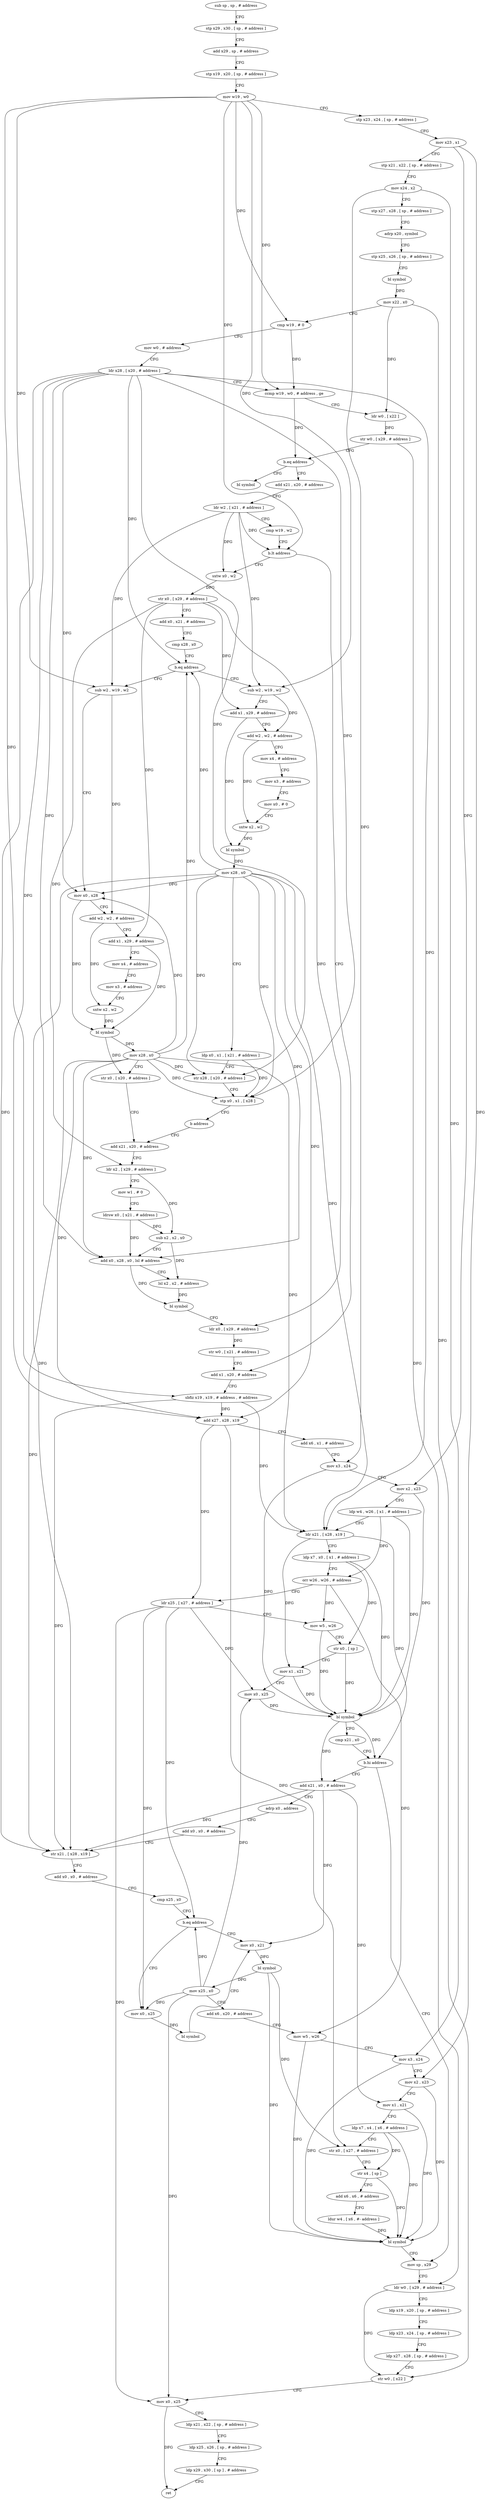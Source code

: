 digraph "func" {
"4355352" [label = "sub sp , sp , # address" ]
"4355356" [label = "stp x29 , x30 , [ sp , # address ]" ]
"4355360" [label = "add x29 , sp , # address" ]
"4355364" [label = "stp x19 , x20 , [ sp , # address ]" ]
"4355368" [label = "mov w19 , w0" ]
"4355372" [label = "stp x23 , x24 , [ sp , # address ]" ]
"4355376" [label = "mov x23 , x1" ]
"4355380" [label = "stp x21 , x22 , [ sp , # address ]" ]
"4355384" [label = "mov x24 , x2" ]
"4355388" [label = "stp x27 , x28 , [ sp , # address ]" ]
"4355392" [label = "adrp x20 , symbol" ]
"4355396" [label = "stp x25 , x26 , [ sp , # address ]" ]
"4355400" [label = "bl symbol" ]
"4355404" [label = "mov x22 , x0" ]
"4355408" [label = "cmp w19 , # 0" ]
"4355412" [label = "mov w0 , # address" ]
"4355416" [label = "ldr x28 , [ x20 , # address ]" ]
"4355420" [label = "ccmp w19 , w0 , # address , ge" ]
"4355424" [label = "ldr w0 , [ x22 ]" ]
"4355428" [label = "str w0 , [ x29 , # address ]" ]
"4355432" [label = "b.eq address" ]
"4355812" [label = "bl symbol" ]
"4355436" [label = "add x21 , x20 , # address" ]
"4355440" [label = "ldr w2 , [ x21 , # address ]" ]
"4355444" [label = "cmp w19 , w2" ]
"4355448" [label = "b.lt address" ]
"4355552" [label = "add x1 , x20 , # address" ]
"4355452" [label = "sxtw x0 , w2" ]
"4355556" [label = "sbfiz x19 , x19 , # address , # address" ]
"4355560" [label = "add x27 , x28 , x19" ]
"4355564" [label = "add x6 , x1 , # address" ]
"4355568" [label = "mov x3 , x24" ]
"4355572" [label = "mov x2 , x23" ]
"4355576" [label = "ldp w4 , w26 , [ x1 , # address ]" ]
"4355580" [label = "ldr x21 , [ x28 , x19 ]" ]
"4355584" [label = "ldp x7 , x0 , [ x1 , # address ]" ]
"4355588" [label = "orr w26 , w26 , # address" ]
"4355592" [label = "ldr x25 , [ x27 , # address ]" ]
"4355596" [label = "mov w5 , w26" ]
"4355600" [label = "str x0 , [ sp ]" ]
"4355604" [label = "mov x1 , x21" ]
"4355608" [label = "mov x0 , x25" ]
"4355612" [label = "bl symbol" ]
"4355616" [label = "cmp x21 , x0" ]
"4355620" [label = "b.hi address" ]
"4355716" [label = "mov sp , x29" ]
"4355624" [label = "add x21 , x0 , # address" ]
"4355456" [label = "str x0 , [ x29 , # address ]" ]
"4355460" [label = "add x0 , x21 , # address" ]
"4355464" [label = "cmp x28 , x0" ]
"4355468" [label = "b.eq address" ]
"4355760" [label = "sub w2 , w19 , w2" ]
"4355472" [label = "sub w2 , w19 , w2" ]
"4355720" [label = "ldr w0 , [ x29 , # address ]" ]
"4355724" [label = "ldp x19 , x20 , [ sp , # address ]" ]
"4355728" [label = "ldp x23 , x24 , [ sp , # address ]" ]
"4355732" [label = "ldp x27 , x28 , [ sp , # address ]" ]
"4355736" [label = "str w0 , [ x22 ]" ]
"4355740" [label = "mov x0 , x25" ]
"4355744" [label = "ldp x21 , x22 , [ sp , # address ]" ]
"4355748" [label = "ldp x25 , x26 , [ sp , # address ]" ]
"4355752" [label = "ldp x29 , x30 , [ sp ] , # address" ]
"4355756" [label = "ret" ]
"4355628" [label = "adrp x0 , address" ]
"4355632" [label = "add x0 , x0 , # address" ]
"4355636" [label = "str x21 , [ x28 , x19 ]" ]
"4355640" [label = "add x0 , x0 , # address" ]
"4355644" [label = "cmp x25 , x0" ]
"4355648" [label = "b.eq address" ]
"4355660" [label = "mov x0 , x21" ]
"4355652" [label = "mov x0 , x25" ]
"4355764" [label = "add x1 , x29 , # address" ]
"4355768" [label = "add w2 , w2 , # address" ]
"4355772" [label = "mov x4 , # address" ]
"4355776" [label = "mov x3 , # address" ]
"4355780" [label = "mov x0 , # 0" ]
"4355784" [label = "sxtw x2 , w2" ]
"4355788" [label = "bl symbol" ]
"4355792" [label = "mov x28 , x0" ]
"4355796" [label = "ldp x0 , x1 , [ x21 , # address ]" ]
"4355800" [label = "str x28 , [ x20 , # address ]" ]
"4355804" [label = "stp x0 , x1 , [ x28 ]" ]
"4355808" [label = "b address" ]
"4355512" [label = "add x21 , x20 , # address" ]
"4355476" [label = "mov x0 , x28" ]
"4355480" [label = "add w2 , w2 , # address" ]
"4355484" [label = "add x1 , x29 , # address" ]
"4355488" [label = "mov x4 , # address" ]
"4355492" [label = "mov x3 , # address" ]
"4355496" [label = "sxtw x2 , w2" ]
"4355500" [label = "bl symbol" ]
"4355504" [label = "mov x28 , x0" ]
"4355508" [label = "str x0 , [ x20 , # address ]" ]
"4355664" [label = "bl symbol" ]
"4355668" [label = "mov x25 , x0" ]
"4355672" [label = "add x6 , x20 , # address" ]
"4355676" [label = "mov w5 , w26" ]
"4355680" [label = "mov x3 , x24" ]
"4355684" [label = "mov x2 , x23" ]
"4355688" [label = "mov x1 , x21" ]
"4355692" [label = "ldp x7 , x4 , [ x6 , # address ]" ]
"4355696" [label = "str x0 , [ x27 , # address ]" ]
"4355700" [label = "str x4 , [ sp ]" ]
"4355704" [label = "add x6 , x6 , # address" ]
"4355708" [label = "ldur w4 , [ x6 , #- address ]" ]
"4355712" [label = "bl symbol" ]
"4355656" [label = "bl symbol" ]
"4355516" [label = "ldr x2 , [ x29 , # address ]" ]
"4355520" [label = "mov w1 , # 0" ]
"4355524" [label = "ldrsw x0 , [ x21 , # address ]" ]
"4355528" [label = "sub x2 , x2 , x0" ]
"4355532" [label = "add x0 , x28 , x0 , lsl # address" ]
"4355536" [label = "lsl x2 , x2 , # address" ]
"4355540" [label = "bl symbol" ]
"4355544" [label = "ldr x0 , [ x29 , # address ]" ]
"4355548" [label = "str w0 , [ x21 , # address ]" ]
"4355352" -> "4355356" [ label = "CFG" ]
"4355356" -> "4355360" [ label = "CFG" ]
"4355360" -> "4355364" [ label = "CFG" ]
"4355364" -> "4355368" [ label = "CFG" ]
"4355368" -> "4355372" [ label = "CFG" ]
"4355368" -> "4355408" [ label = "DFG" ]
"4355368" -> "4355420" [ label = "DFG" ]
"4355368" -> "4355448" [ label = "DFG" ]
"4355368" -> "4355556" [ label = "DFG" ]
"4355368" -> "4355760" [ label = "DFG" ]
"4355368" -> "4355472" [ label = "DFG" ]
"4355372" -> "4355376" [ label = "CFG" ]
"4355376" -> "4355380" [ label = "CFG" ]
"4355376" -> "4355572" [ label = "DFG" ]
"4355376" -> "4355684" [ label = "DFG" ]
"4355380" -> "4355384" [ label = "CFG" ]
"4355384" -> "4355388" [ label = "CFG" ]
"4355384" -> "4355568" [ label = "DFG" ]
"4355384" -> "4355680" [ label = "DFG" ]
"4355388" -> "4355392" [ label = "CFG" ]
"4355392" -> "4355396" [ label = "CFG" ]
"4355396" -> "4355400" [ label = "CFG" ]
"4355400" -> "4355404" [ label = "DFG" ]
"4355404" -> "4355408" [ label = "CFG" ]
"4355404" -> "4355424" [ label = "DFG" ]
"4355404" -> "4355736" [ label = "DFG" ]
"4355408" -> "4355412" [ label = "CFG" ]
"4355408" -> "4355420" [ label = "DFG" ]
"4355412" -> "4355416" [ label = "CFG" ]
"4355416" -> "4355420" [ label = "CFG" ]
"4355416" -> "4355560" [ label = "DFG" ]
"4355416" -> "4355580" [ label = "DFG" ]
"4355416" -> "4355468" [ label = "DFG" ]
"4355416" -> "4355636" [ label = "DFG" ]
"4355416" -> "4355800" [ label = "DFG" ]
"4355416" -> "4355804" [ label = "DFG" ]
"4355416" -> "4355476" [ label = "DFG" ]
"4355416" -> "4355532" [ label = "DFG" ]
"4355420" -> "4355424" [ label = "CFG" ]
"4355420" -> "4355432" [ label = "DFG" ]
"4355424" -> "4355428" [ label = "DFG" ]
"4355428" -> "4355432" [ label = "CFG" ]
"4355428" -> "4355720" [ label = "DFG" ]
"4355432" -> "4355812" [ label = "CFG" ]
"4355432" -> "4355436" [ label = "CFG" ]
"4355436" -> "4355440" [ label = "CFG" ]
"4355440" -> "4355444" [ label = "CFG" ]
"4355440" -> "4355448" [ label = "DFG" ]
"4355440" -> "4355452" [ label = "DFG" ]
"4355440" -> "4355760" [ label = "DFG" ]
"4355440" -> "4355472" [ label = "DFG" ]
"4355444" -> "4355448" [ label = "CFG" ]
"4355448" -> "4355552" [ label = "CFG" ]
"4355448" -> "4355452" [ label = "CFG" ]
"4355552" -> "4355556" [ label = "CFG" ]
"4355452" -> "4355456" [ label = "DFG" ]
"4355556" -> "4355560" [ label = "DFG" ]
"4355556" -> "4355580" [ label = "DFG" ]
"4355556" -> "4355636" [ label = "DFG" ]
"4355560" -> "4355564" [ label = "CFG" ]
"4355560" -> "4355592" [ label = "DFG" ]
"4355560" -> "4355696" [ label = "DFG" ]
"4355564" -> "4355568" [ label = "CFG" ]
"4355568" -> "4355572" [ label = "CFG" ]
"4355568" -> "4355612" [ label = "DFG" ]
"4355572" -> "4355576" [ label = "CFG" ]
"4355572" -> "4355612" [ label = "DFG" ]
"4355576" -> "4355580" [ label = "CFG" ]
"4355576" -> "4355612" [ label = "DFG" ]
"4355576" -> "4355588" [ label = "DFG" ]
"4355580" -> "4355584" [ label = "CFG" ]
"4355580" -> "4355604" [ label = "DFG" ]
"4355580" -> "4355620" [ label = "DFG" ]
"4355584" -> "4355588" [ label = "CFG" ]
"4355584" -> "4355612" [ label = "DFG" ]
"4355584" -> "4355600" [ label = "DFG" ]
"4355588" -> "4355592" [ label = "CFG" ]
"4355588" -> "4355596" [ label = "DFG" ]
"4355588" -> "4355676" [ label = "DFG" ]
"4355592" -> "4355596" [ label = "CFG" ]
"4355592" -> "4355608" [ label = "DFG" ]
"4355592" -> "4355740" [ label = "DFG" ]
"4355592" -> "4355648" [ label = "DFG" ]
"4355592" -> "4355652" [ label = "DFG" ]
"4355596" -> "4355600" [ label = "CFG" ]
"4355596" -> "4355612" [ label = "DFG" ]
"4355600" -> "4355604" [ label = "CFG" ]
"4355600" -> "4355612" [ label = "DFG" ]
"4355604" -> "4355608" [ label = "CFG" ]
"4355604" -> "4355612" [ label = "DFG" ]
"4355608" -> "4355612" [ label = "DFG" ]
"4355612" -> "4355616" [ label = "CFG" ]
"4355612" -> "4355620" [ label = "DFG" ]
"4355612" -> "4355624" [ label = "DFG" ]
"4355616" -> "4355620" [ label = "CFG" ]
"4355620" -> "4355716" [ label = "CFG" ]
"4355620" -> "4355624" [ label = "CFG" ]
"4355716" -> "4355720" [ label = "CFG" ]
"4355624" -> "4355628" [ label = "CFG" ]
"4355624" -> "4355636" [ label = "DFG" ]
"4355624" -> "4355660" [ label = "DFG" ]
"4355624" -> "4355688" [ label = "DFG" ]
"4355456" -> "4355460" [ label = "CFG" ]
"4355456" -> "4355516" [ label = "DFG" ]
"4355456" -> "4355544" [ label = "DFG" ]
"4355456" -> "4355764" [ label = "DFG" ]
"4355456" -> "4355484" [ label = "DFG" ]
"4355460" -> "4355464" [ label = "CFG" ]
"4355464" -> "4355468" [ label = "CFG" ]
"4355468" -> "4355760" [ label = "CFG" ]
"4355468" -> "4355472" [ label = "CFG" ]
"4355760" -> "4355764" [ label = "CFG" ]
"4355760" -> "4355768" [ label = "DFG" ]
"4355472" -> "4355476" [ label = "CFG" ]
"4355472" -> "4355480" [ label = "DFG" ]
"4355720" -> "4355724" [ label = "CFG" ]
"4355720" -> "4355736" [ label = "DFG" ]
"4355724" -> "4355728" [ label = "CFG" ]
"4355728" -> "4355732" [ label = "CFG" ]
"4355732" -> "4355736" [ label = "CFG" ]
"4355736" -> "4355740" [ label = "CFG" ]
"4355740" -> "4355744" [ label = "CFG" ]
"4355740" -> "4355756" [ label = "DFG" ]
"4355744" -> "4355748" [ label = "CFG" ]
"4355748" -> "4355752" [ label = "CFG" ]
"4355752" -> "4355756" [ label = "CFG" ]
"4355628" -> "4355632" [ label = "CFG" ]
"4355632" -> "4355636" [ label = "CFG" ]
"4355636" -> "4355640" [ label = "CFG" ]
"4355640" -> "4355644" [ label = "CFG" ]
"4355644" -> "4355648" [ label = "CFG" ]
"4355648" -> "4355660" [ label = "CFG" ]
"4355648" -> "4355652" [ label = "CFG" ]
"4355660" -> "4355664" [ label = "DFG" ]
"4355652" -> "4355656" [ label = "DFG" ]
"4355764" -> "4355768" [ label = "CFG" ]
"4355764" -> "4355788" [ label = "DFG" ]
"4355768" -> "4355772" [ label = "CFG" ]
"4355768" -> "4355784" [ label = "DFG" ]
"4355772" -> "4355776" [ label = "CFG" ]
"4355776" -> "4355780" [ label = "CFG" ]
"4355780" -> "4355784" [ label = "CFG" ]
"4355784" -> "4355788" [ label = "DFG" ]
"4355788" -> "4355792" [ label = "DFG" ]
"4355792" -> "4355796" [ label = "CFG" ]
"4355792" -> "4355468" [ label = "DFG" ]
"4355792" -> "4355560" [ label = "DFG" ]
"4355792" -> "4355580" [ label = "DFG" ]
"4355792" -> "4355636" [ label = "DFG" ]
"4355792" -> "4355800" [ label = "DFG" ]
"4355792" -> "4355804" [ label = "DFG" ]
"4355792" -> "4355476" [ label = "DFG" ]
"4355792" -> "4355532" [ label = "DFG" ]
"4355796" -> "4355800" [ label = "CFG" ]
"4355796" -> "4355804" [ label = "DFG" ]
"4355800" -> "4355804" [ label = "CFG" ]
"4355804" -> "4355808" [ label = "CFG" ]
"4355808" -> "4355512" [ label = "CFG" ]
"4355512" -> "4355516" [ label = "CFG" ]
"4355476" -> "4355480" [ label = "CFG" ]
"4355476" -> "4355500" [ label = "DFG" ]
"4355480" -> "4355484" [ label = "CFG" ]
"4355480" -> "4355496" [ label = "DFG" ]
"4355484" -> "4355488" [ label = "CFG" ]
"4355484" -> "4355500" [ label = "DFG" ]
"4355488" -> "4355492" [ label = "CFG" ]
"4355492" -> "4355496" [ label = "CFG" ]
"4355496" -> "4355500" [ label = "DFG" ]
"4355500" -> "4355504" [ label = "DFG" ]
"4355500" -> "4355508" [ label = "DFG" ]
"4355504" -> "4355508" [ label = "CFG" ]
"4355504" -> "4355468" [ label = "DFG" ]
"4355504" -> "4355800" [ label = "DFG" ]
"4355504" -> "4355476" [ label = "DFG" ]
"4355504" -> "4355560" [ label = "DFG" ]
"4355504" -> "4355580" [ label = "DFG" ]
"4355504" -> "4355636" [ label = "DFG" ]
"4355504" -> "4355804" [ label = "DFG" ]
"4355504" -> "4355532" [ label = "DFG" ]
"4355508" -> "4355512" [ label = "CFG" ]
"4355664" -> "4355668" [ label = "DFG" ]
"4355664" -> "4355696" [ label = "DFG" ]
"4355664" -> "4355712" [ label = "DFG" ]
"4355668" -> "4355672" [ label = "CFG" ]
"4355668" -> "4355608" [ label = "DFG" ]
"4355668" -> "4355740" [ label = "DFG" ]
"4355668" -> "4355648" [ label = "DFG" ]
"4355668" -> "4355652" [ label = "DFG" ]
"4355672" -> "4355676" [ label = "CFG" ]
"4355676" -> "4355680" [ label = "CFG" ]
"4355676" -> "4355712" [ label = "DFG" ]
"4355680" -> "4355684" [ label = "CFG" ]
"4355680" -> "4355712" [ label = "DFG" ]
"4355684" -> "4355688" [ label = "CFG" ]
"4355684" -> "4355712" [ label = "DFG" ]
"4355688" -> "4355692" [ label = "CFG" ]
"4355688" -> "4355712" [ label = "DFG" ]
"4355692" -> "4355696" [ label = "CFG" ]
"4355692" -> "4355712" [ label = "DFG" ]
"4355692" -> "4355700" [ label = "DFG" ]
"4355696" -> "4355700" [ label = "CFG" ]
"4355700" -> "4355704" [ label = "CFG" ]
"4355700" -> "4355712" [ label = "DFG" ]
"4355704" -> "4355708" [ label = "CFG" ]
"4355708" -> "4355712" [ label = "DFG" ]
"4355712" -> "4355716" [ label = "CFG" ]
"4355656" -> "4355660" [ label = "CFG" ]
"4355516" -> "4355520" [ label = "CFG" ]
"4355516" -> "4355528" [ label = "DFG" ]
"4355520" -> "4355524" [ label = "CFG" ]
"4355524" -> "4355528" [ label = "DFG" ]
"4355524" -> "4355532" [ label = "DFG" ]
"4355528" -> "4355532" [ label = "CFG" ]
"4355528" -> "4355536" [ label = "DFG" ]
"4355532" -> "4355536" [ label = "CFG" ]
"4355532" -> "4355540" [ label = "DFG" ]
"4355536" -> "4355540" [ label = "DFG" ]
"4355540" -> "4355544" [ label = "CFG" ]
"4355544" -> "4355548" [ label = "DFG" ]
"4355548" -> "4355552" [ label = "CFG" ]
}
